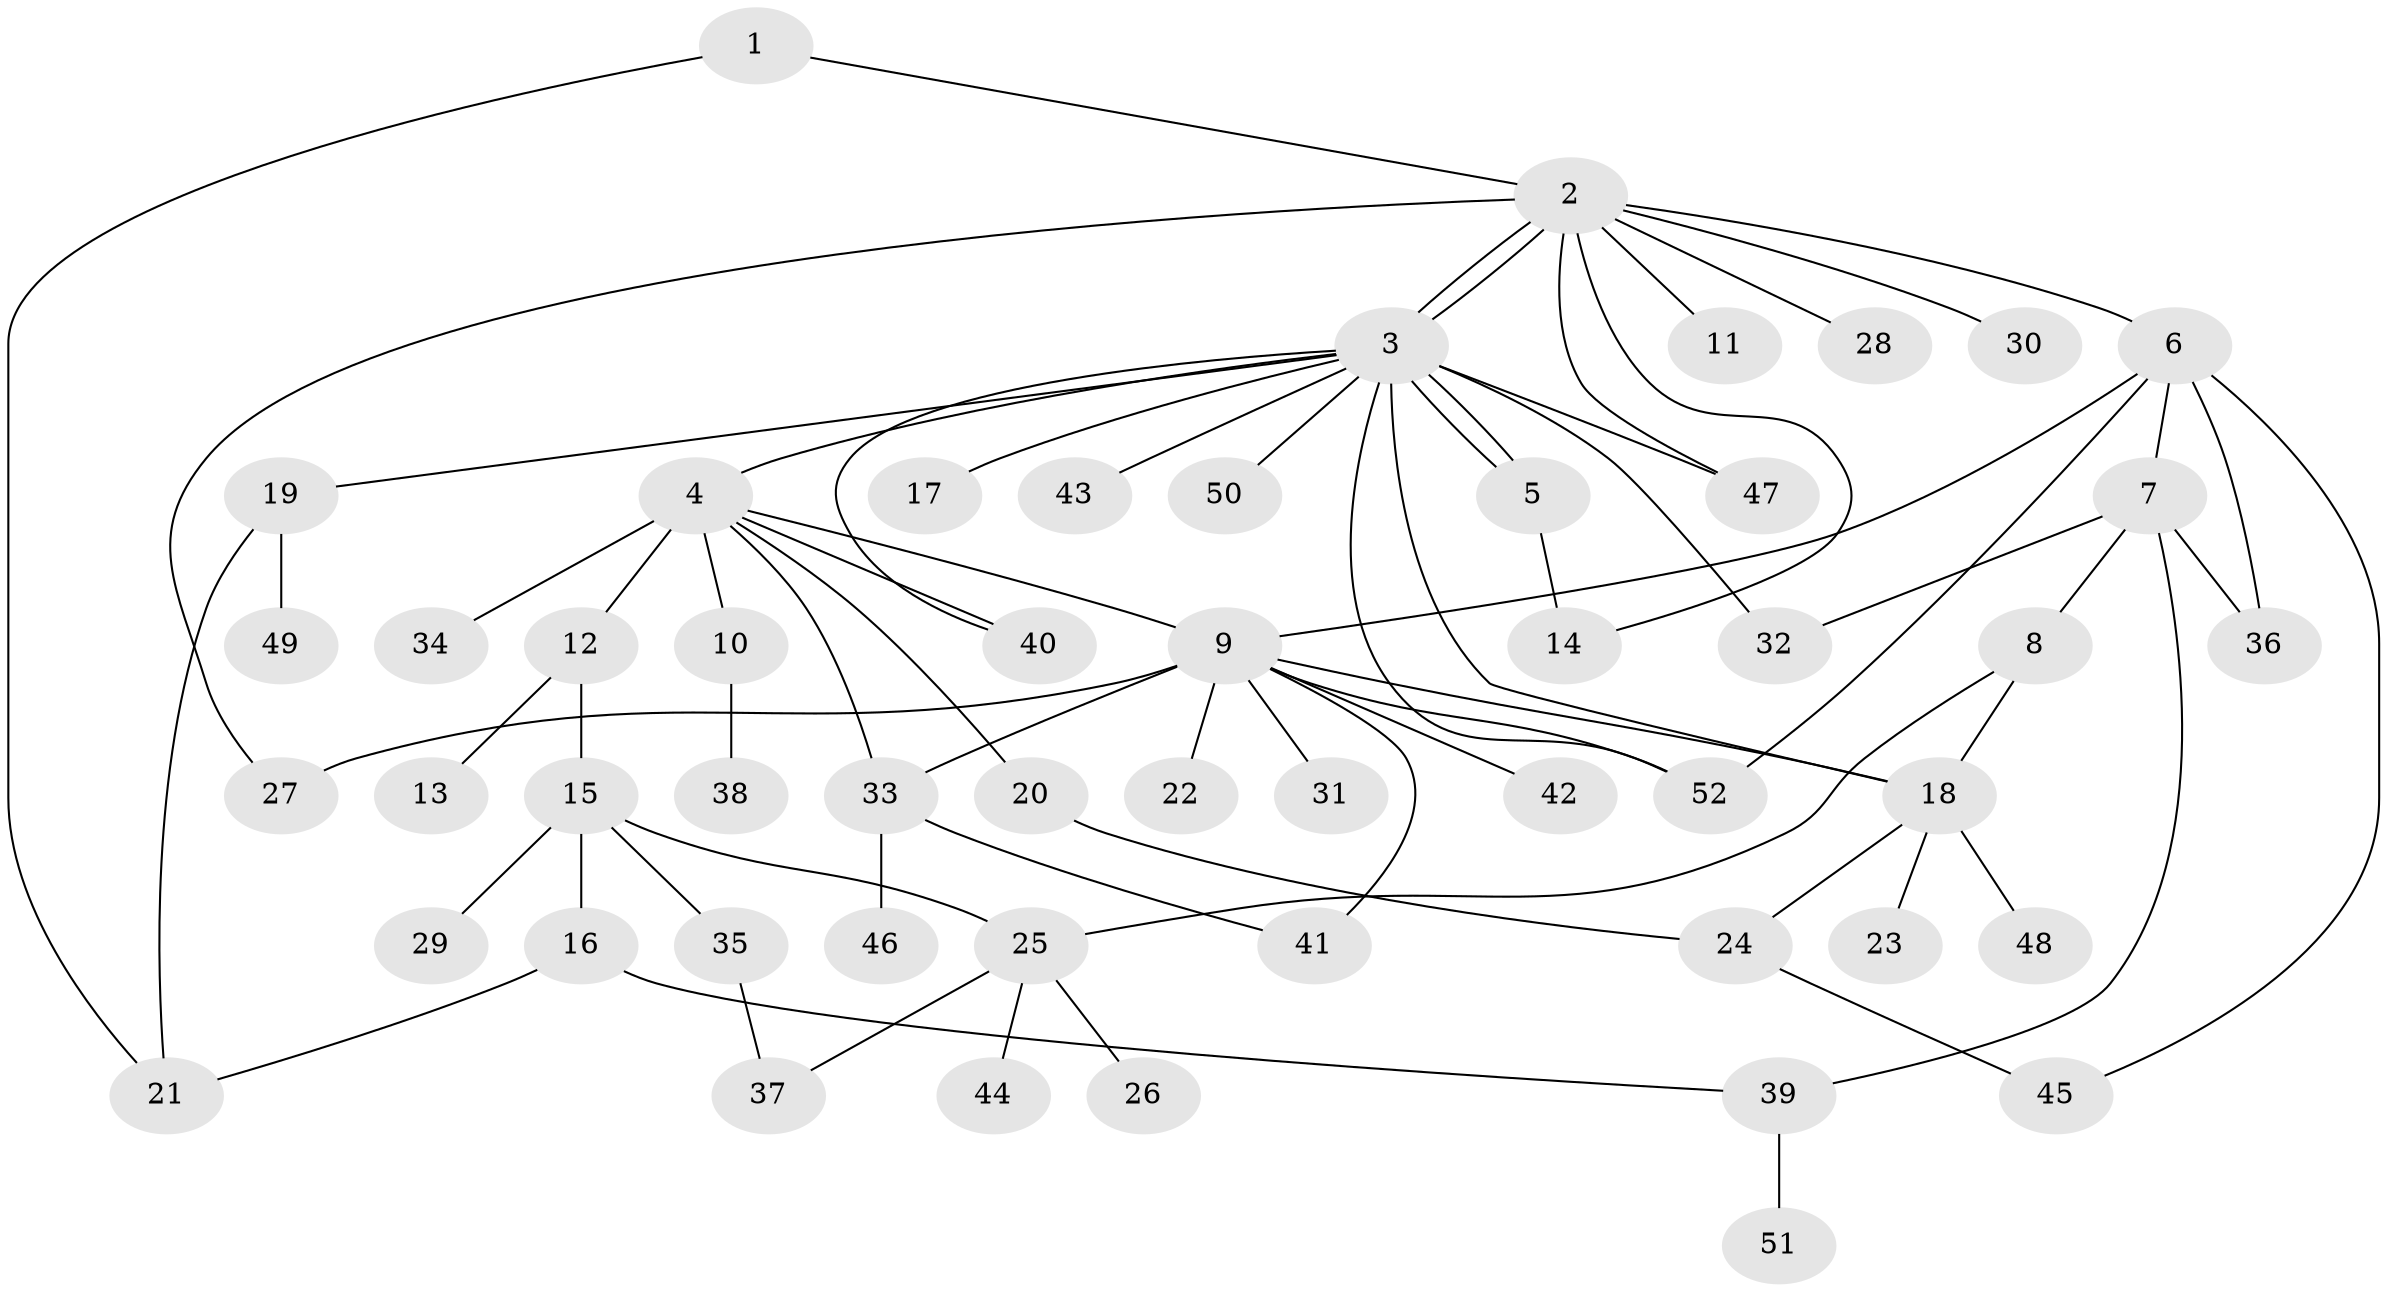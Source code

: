 // coarse degree distribution, {8: 0.13333333333333333, 5: 0.06666666666666667, 1: 0.5333333333333333, 3: 0.2, 2: 0.06666666666666667}
// Generated by graph-tools (version 1.1) at 2025/18/03/04/25 18:18:19]
// undirected, 52 vertices, 73 edges
graph export_dot {
graph [start="1"]
  node [color=gray90,style=filled];
  1;
  2;
  3;
  4;
  5;
  6;
  7;
  8;
  9;
  10;
  11;
  12;
  13;
  14;
  15;
  16;
  17;
  18;
  19;
  20;
  21;
  22;
  23;
  24;
  25;
  26;
  27;
  28;
  29;
  30;
  31;
  32;
  33;
  34;
  35;
  36;
  37;
  38;
  39;
  40;
  41;
  42;
  43;
  44;
  45;
  46;
  47;
  48;
  49;
  50;
  51;
  52;
  1 -- 2;
  1 -- 21;
  2 -- 3;
  2 -- 3;
  2 -- 6;
  2 -- 11;
  2 -- 14;
  2 -- 27;
  2 -- 28;
  2 -- 30;
  2 -- 47;
  3 -- 4;
  3 -- 5;
  3 -- 5;
  3 -- 17;
  3 -- 18;
  3 -- 19;
  3 -- 32;
  3 -- 40;
  3 -- 43;
  3 -- 47;
  3 -- 50;
  3 -- 52;
  4 -- 9;
  4 -- 10;
  4 -- 12;
  4 -- 20;
  4 -- 33;
  4 -- 34;
  4 -- 40;
  5 -- 14;
  6 -- 7;
  6 -- 9;
  6 -- 36;
  6 -- 45;
  6 -- 52;
  7 -- 8;
  7 -- 32;
  7 -- 36;
  7 -- 39;
  8 -- 18;
  8 -- 25;
  9 -- 18;
  9 -- 22;
  9 -- 27;
  9 -- 31;
  9 -- 33;
  9 -- 41;
  9 -- 42;
  9 -- 52;
  10 -- 38;
  12 -- 13;
  12 -- 15;
  15 -- 16;
  15 -- 25;
  15 -- 29;
  15 -- 35;
  16 -- 21;
  16 -- 39;
  18 -- 23;
  18 -- 24;
  18 -- 48;
  19 -- 21;
  19 -- 49;
  20 -- 24;
  24 -- 45;
  25 -- 26;
  25 -- 37;
  25 -- 44;
  33 -- 41;
  33 -- 46;
  35 -- 37;
  39 -- 51;
}
